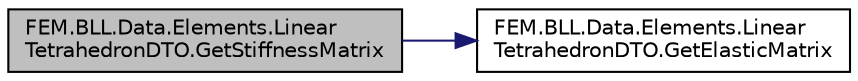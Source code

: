 digraph "FEM.BLL.Data.Elements.LinearTetrahedronDTO.GetStiffnessMatrix"
{
 // LATEX_PDF_SIZE
  edge [fontname="Helvetica",fontsize="10",labelfontname="Helvetica",labelfontsize="10"];
  node [fontname="Helvetica",fontsize="10",shape=record];
  rankdir="LR";
  Node1 [label="FEM.BLL.Data.Elements.Linear\lTetrahedronDTO.GetStiffnessMatrix",height=0.2,width=0.4,color="black", fillcolor="grey75", style="filled", fontcolor="black",tooltip="Вычисление матрицы жесткости линейного тетраэдра"];
  Node1 -> Node2 [color="midnightblue",fontsize="10",style="solid",fontname="Helvetica"];
  Node2 [label="FEM.BLL.Data.Elements.Linear\lTetrahedronDTO.GetElasticMatrix",height=0.2,width=0.4,color="black", fillcolor="white", style="filled",URL="$class_f_e_m_1_1_b_l_l_1_1_data_1_1_elements_1_1_linear_tetrahedron_d_t_o.html#a5f6c73cc5a2bcbcd07833cbbb1dc02b3",tooltip="Вычисляет эластичную матрицу линейного тетраэдра"];
}
